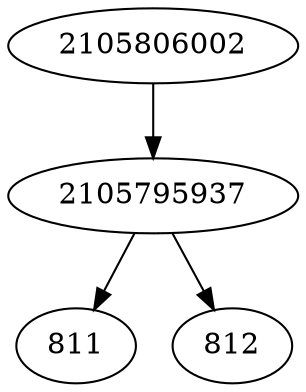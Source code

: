 strict digraph  {
2105795937;
2105806002;
811;
812;
2105795937 -> 811;
2105795937 -> 812;
2105806002 -> 2105795937;
}
